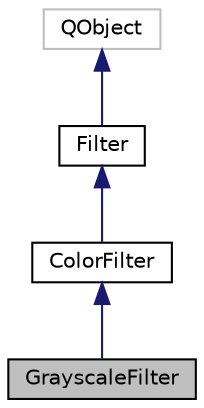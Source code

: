 digraph "GrayscaleFilter"
{
  edge [fontname="Helvetica",fontsize="10",labelfontname="Helvetica",labelfontsize="10"];
  node [fontname="Helvetica",fontsize="10",shape=record];
  Node1 [label="GrayscaleFilter",height=0.2,width=0.4,color="black", fillcolor="grey75", style="filled" fontcolor="black"];
  Node2 -> Node1 [dir="back",color="midnightblue",fontsize="10",style="solid",fontname="Helvetica"];
  Node2 [label="ColorFilter",height=0.2,width=0.4,color="black", fillcolor="white", style="filled",URL="$class_color_filter.html"];
  Node3 -> Node2 [dir="back",color="midnightblue",fontsize="10",style="solid",fontname="Helvetica"];
  Node3 [label="Filter",height=0.2,width=0.4,color="black", fillcolor="white", style="filled",URL="$class_filter.html"];
  Node4 -> Node3 [dir="back",color="midnightblue",fontsize="10",style="solid",fontname="Helvetica"];
  Node4 [label="QObject",height=0.2,width=0.4,color="grey75", fillcolor="white", style="filled"];
}
